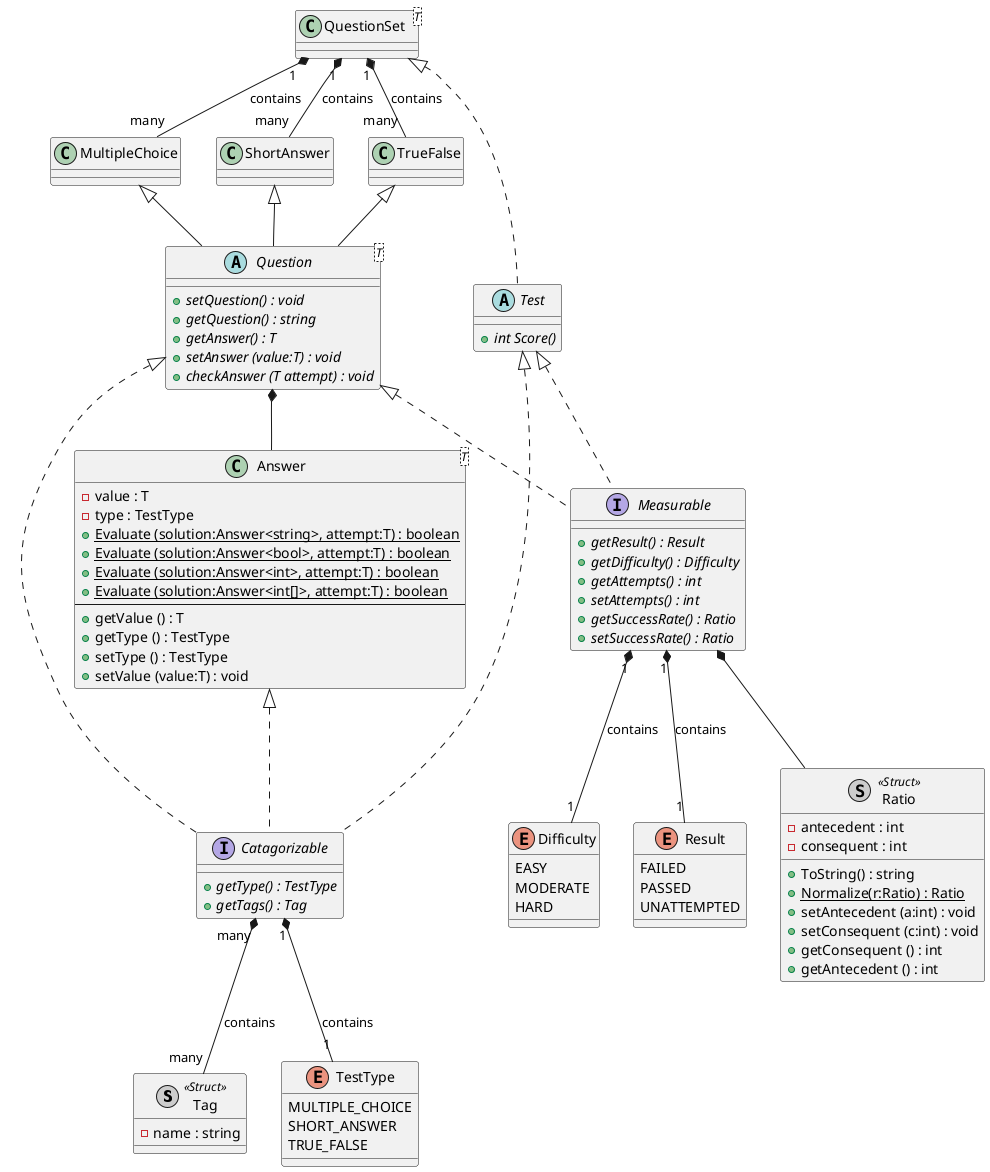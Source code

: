 @startuml quizr


class Tag << (S,#cccccc) Struct >>
class Tag {
    - name : string
}

class Ratio << (S,#cccccc) Struct >>
class Ratio {
    - antecedent : int
    - consequent : int
    + ToString() : string
    + {static} Normalize(r:Ratio) : Ratio
    + setAntecedent (a:int) : void
    + setConsequent (c:int) : void
    + getConsequent () : int
    + getAntecedent () : int
}

Measurable *-- Ratio
interface Measurable {
    + {abstract} getResult() : Result
    + {abstract} getDifficulty() : Difficulty
    + {abstract} getAttempts() : int
    + {abstract} setAttempts() : int
    + {abstract} getSuccessRate() : Ratio
    + {abstract} setSuccessRate() : Ratio
}

Measurable "1" *-- "1" Difficulty : contains
enum Difficulty {
    EASY
    MODERATE
    HARD
}

Measurable "1" *-- "1" Result : contains
enum Result {
    FAILED
    PASSED
    UNATTEMPTED
}

Catagorizable "1" *-- "1" TestType : contains
Catagorizable "many" *-- "many" Tag :  contains
interface Catagorizable {
    + {abstract} getType() : TestType
    + {abstract} getTags() : Tag
}

Question <|.. Measurable
abstract Question <T> {
    + {abstract} setQuestion() : void
    + {abstract} getQuestion() : string
    + {abstract} getAnswer() : T
    + {abstract} setAnswer (value:T) : void
    + {abstract} checkAnswer (T attempt) : void
}


enum TestType {
    MULTIPLE_CHOICE
    SHORT_ANSWER
    TRUE_FALSE
}
Question       <|..Catagorizable
MultipleChoice <|--Question
ShortAnswer    <|--Question
TrueFalse      <|--Question

class ShortAnswer {

}
class TrueFalse {

}

Test <|.. Catagorizable
Test <|.. Measurable
abstract Test {
    + {abstract} int Score()
}

class QuestionSet<T> {

}

QuestionSet "1" *-- "many" TrueFalse: contains
QuestionSet "1" *-- "many" ShortAnswer: contains
QuestionSet "1" *-- "many" MultipleChoice: contains
QuestionSet <|.. Test

Question *-- Answer
Answer <|.. Catagorizable
class Answer<T> {
    - value : T
    - type : TestType
    + {static} Evaluate (solution:Answer<string>, attempt:T) : boolean
    + {static} Evaluate (solution:Answer<bool>, attempt:T) : boolean
    + {static} Evaluate (solution:Answer<int>, attempt:T) : boolean
    + {static} Evaluate (solution:Answer<int[]>, attempt:T) : boolean
    --
    + getValue () : T
    + getType () : TestType
    + setType () : TestType
    + setValue (value:T) : void
}

@enduml